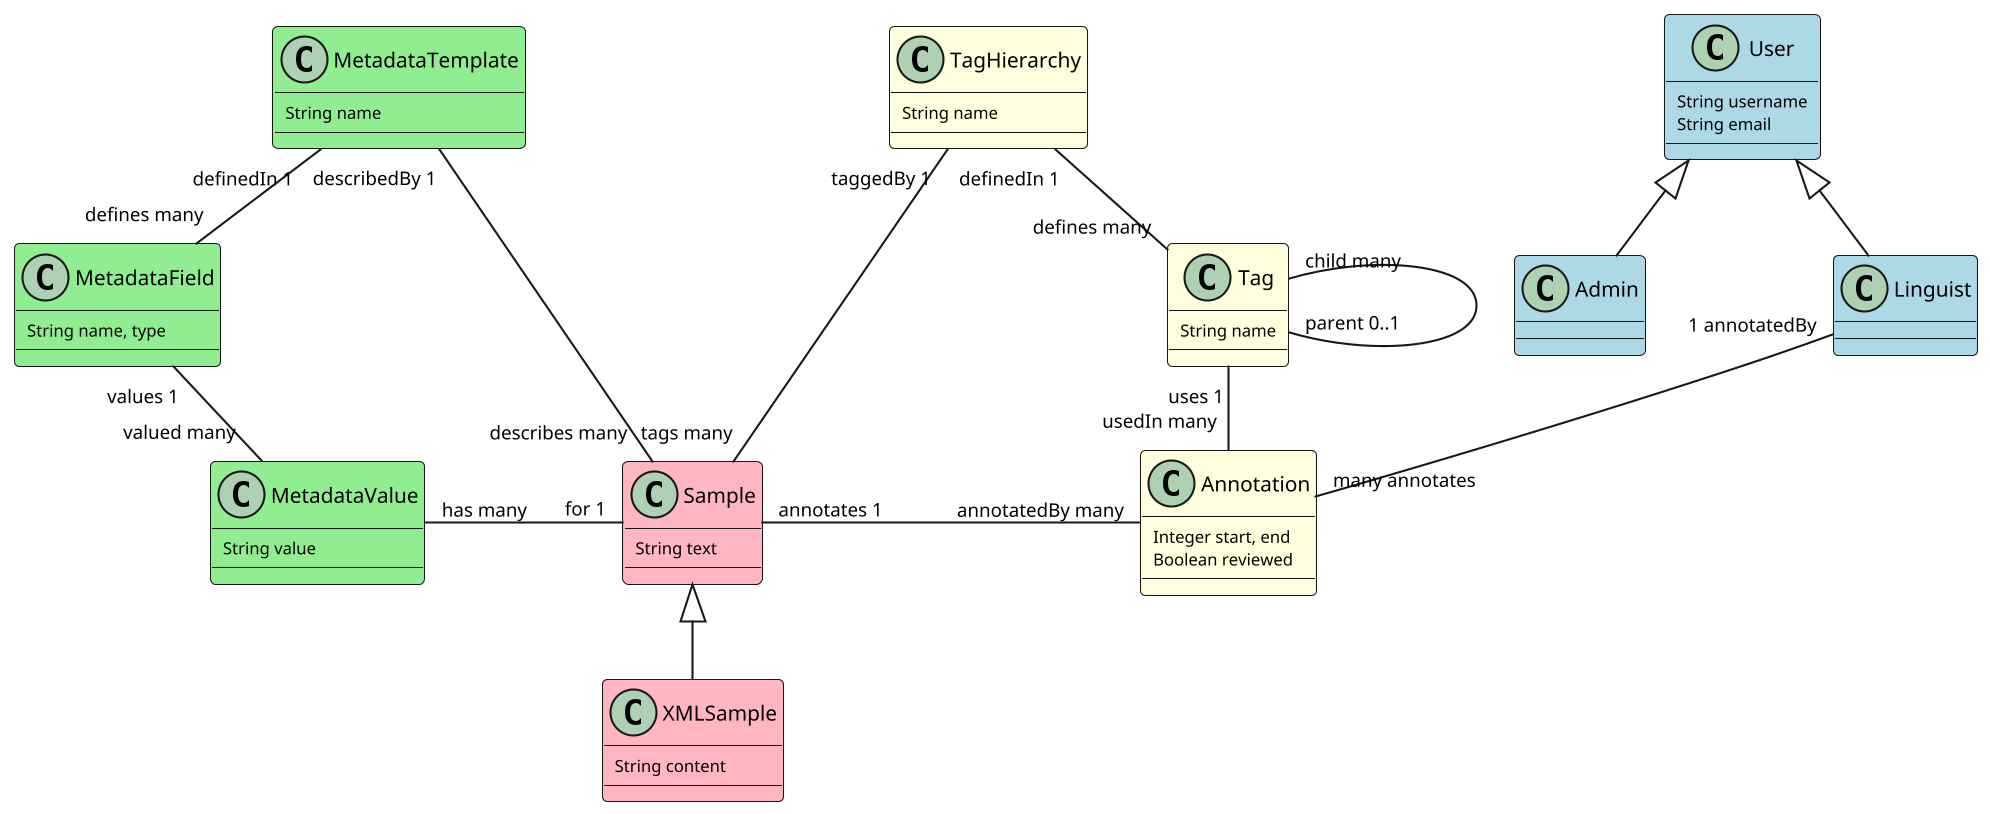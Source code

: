 @startuml

skinparam dpi 200
skinparam classAttributeFontSize 8
skinparam classArrowFontSize 9
skinparam classFontSize 10
skinparam nodesep 90
skinparam ranksep 40
hide stereotype
skinparam class {
	BackgroundColor White
	BackgroundColor<<Sample>> LightPink
	BackgroundColor<<User>> LightBlue
	BackgroundColor<<Metadata>> LightGreen
	BackgroundColor<<Annotation>> LightYellow
}

class MetadataTemplate <<Metadata>> {
    String name
}

class MetadataField <<Metadata>> {
    String name, type
}
MetadataTemplate "definedIn 1" -- "defines many" MetadataField
MetadataTemplate "describedBy 1" -- "describes many" Sample

class MetadataValue <<Metadata>> {
    String value
}
MetadataValue "valued many" -up- "values 1" MetadataField
MetadataValue "has many" -right- "for 1" Sample

class Sample <<Sample>> {
    String text
}

class XMLSample <<Sample>> extends Sample {
    String content
}

class TagHierarchy <<Annotation>> {
    String name
}
TagHierarchy "taggedBy 1" -- "tags many" Sample

class Tag <<Annotation>> {
    String name
}
Tag "defines many" -up- "definedIn 1" TagHierarchy
Tag "child many" -- "parent 0..1" Tag
Tag "uses 1" -- "usedIn many" Annotation

class Annotation <<Annotation>> {
    Integer start, end
    Boolean reviewed
}
Annotation "annotatedBy many" -left- "annotates 1" Sample

class User <<User>> {
    String username
    String email
}

class Linguist <<User>> extends User {
}
Linguist "1 annotatedBy" -- "many annotates" Annotation

class Admin <<User>> extends User {
}

@enduml